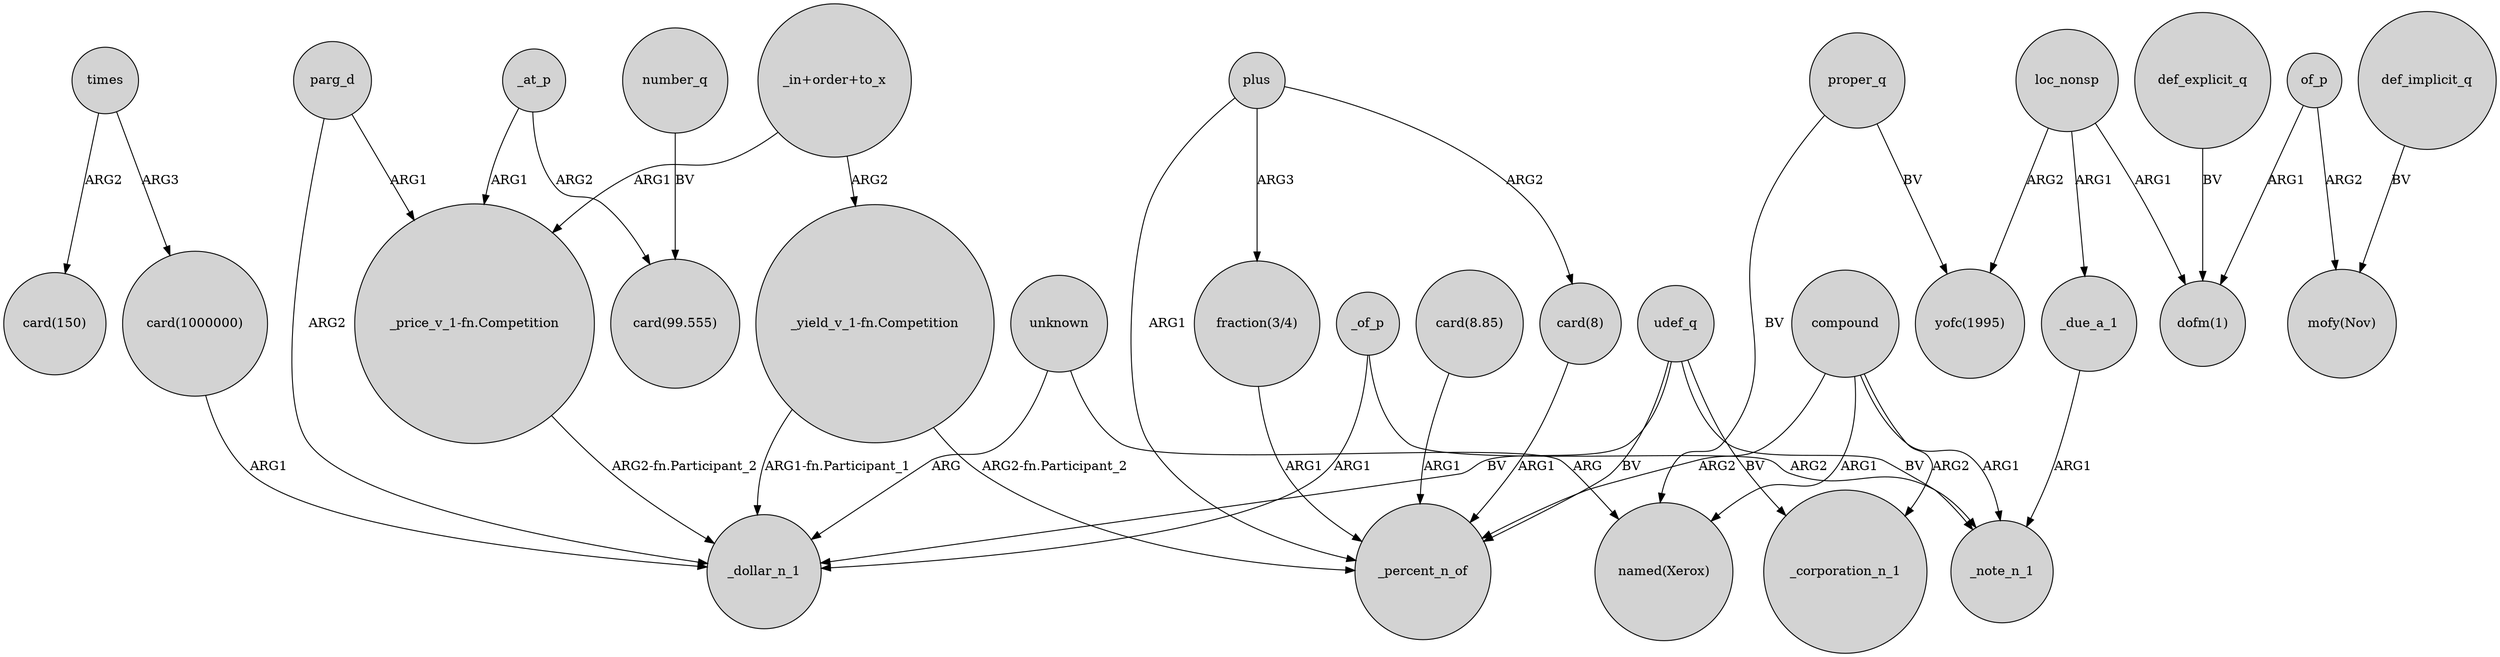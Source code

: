 digraph {
	node [shape=circle style=filled]
	_of_p -> _dollar_n_1 [label=ARG1]
	parg_d -> _dollar_n_1 [label=ARG2]
	unknown -> "named(Xerox)" [label=ARG]
	of_p -> "mofy(Nov)" [label=ARG2]
	_at_p -> "card(99.555)" [label=ARG2]
	plus -> "card(8)" [label=ARG2]
	proper_q -> "named(Xerox)" [label=BV]
	_at_p -> "_price_v_1-fn.Competition" [label=ARG1]
	times -> "card(1000000)" [label=ARG3]
	"card(8.85)" -> _percent_n_of [label=ARG1]
	"card(8)" -> _percent_n_of [label=ARG1]
	"_price_v_1-fn.Competition" -> _dollar_n_1 [label="ARG2-fn.Participant_2"]
	"_in+order+to_x" -> "_price_v_1-fn.Competition" [label=ARG1]
	loc_nonsp -> "yofc(1995)" [label=ARG2]
	unknown -> _dollar_n_1 [label=ARG]
	plus -> _percent_n_of [label=ARG1]
	"_yield_v_1-fn.Competition" -> _dollar_n_1 [label="ARG1-fn.Participant_1"]
	def_explicit_q -> "dofm(1)" [label=BV]
	"_in+order+to_x" -> "_yield_v_1-fn.Competition" [label=ARG2]
	udef_q -> _percent_n_of [label=BV]
	number_q -> "card(99.555)" [label=BV]
	compound -> _percent_n_of [label=ARG2]
	times -> "card(150)" [label=ARG2]
	"_yield_v_1-fn.Competition" -> _percent_n_of [label="ARG2-fn.Participant_2"]
	compound -> _note_n_1 [label=ARG1]
	udef_q -> _note_n_1 [label=BV]
	udef_q -> _dollar_n_1 [label=BV]
	"card(1000000)" -> _dollar_n_1 [label=ARG1]
	proper_q -> "yofc(1995)" [label=BV]
	compound -> _corporation_n_1 [label=ARG2]
	loc_nonsp -> _due_a_1 [label=ARG1]
	udef_q -> _corporation_n_1 [label=BV]
	_due_a_1 -> _note_n_1 [label=ARG1]
	compound -> "named(Xerox)" [label=ARG1]
	"fraction(3/4)" -> _percent_n_of [label=ARG1]
	plus -> "fraction(3/4)" [label=ARG3]
	def_implicit_q -> "mofy(Nov)" [label=BV]
	of_p -> "dofm(1)" [label=ARG1]
	parg_d -> "_price_v_1-fn.Competition" [label=ARG1]
	_of_p -> _note_n_1 [label=ARG2]
	loc_nonsp -> "dofm(1)" [label=ARG1]
}
